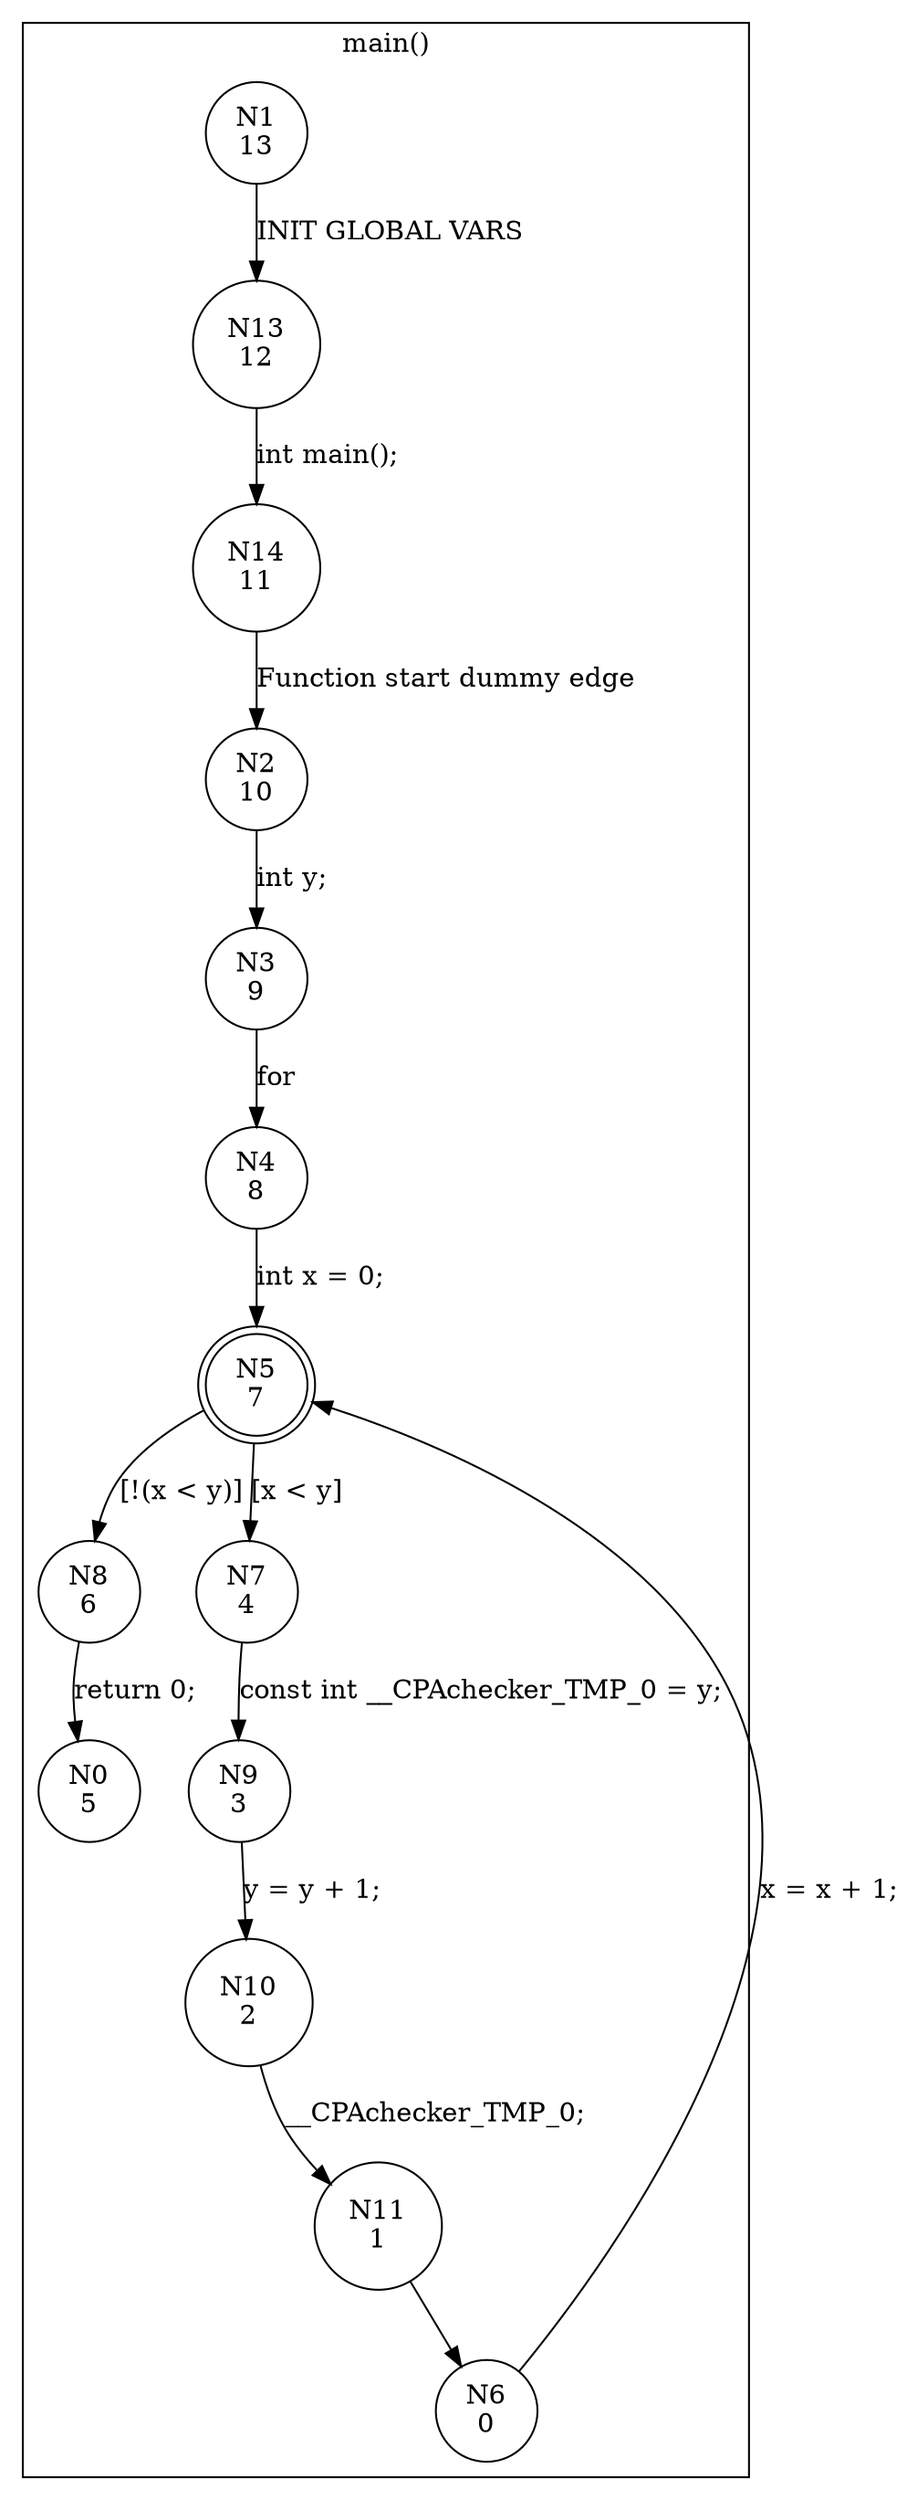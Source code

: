 digraph CFA {
1 [shape="circle" label="N1\n13"]
13 [shape="circle" label="N13\n12"]
14 [shape="circle" label="N14\n11"]
2 [shape="circle" label="N2\n10"]
3 [shape="circle" label="N3\n9"]
4 [shape="circle" label="N4\n8"]
5 [shape="doublecircle" label="N5\n7"]
8 [shape="circle" label="N8\n6"]
0 [shape="circle" label="N0\n5"]
7 [shape="circle" label="N7\n4"]
9 [shape="circle" label="N9\n3"]
10 [shape="circle" label="N10\n2"]
11 [shape="circle" label="N11\n1"]
6 [shape="circle" label="N6\n0"]
node [shape="circle"]
subgraph cluster_main {
label="main()"
1 -> 13 [label="INIT GLOBAL VARS"]
13 -> 14 [label="int main();"]
14 -> 2 [label="Function start dummy edge"]
2 -> 3 [label="int y;"]
3 -> 4 [label="for"]
4 -> 5 [label="int x = 0;"]
5 -> 7 [label="[x < y]"]
5 -> 8 [label="[!(x < y)]"]
8 -> 0 [label="return 0;"]
7 -> 9 [label="const int __CPAchecker_TMP_0 = y;"]
9 -> 10 [label="y = y + 1;"]
10 -> 11 [label="__CPAchecker_TMP_0;"]
11 -> 6 [label=""]
6 -> 5 [label="x = x + 1;"]}
}